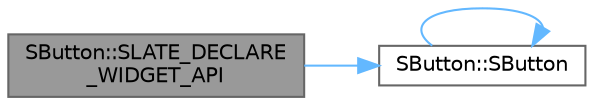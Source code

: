digraph "SButton::SLATE_DECLARE_WIDGET_API"
{
 // INTERACTIVE_SVG=YES
 // LATEX_PDF_SIZE
  bgcolor="transparent";
  edge [fontname=Helvetica,fontsize=10,labelfontname=Helvetica,labelfontsize=10];
  node [fontname=Helvetica,fontsize=10,shape=box,height=0.2,width=0.4];
  rankdir="LR";
  Node1 [id="Node000001",label="SButton::SLATE_DECLARE\l_WIDGET_API",height=0.2,width=0.4,color="gray40", fillcolor="grey60", style="filled", fontcolor="black",tooltip=" "];
  Node1 -> Node2 [id="edge1_Node000001_Node000002",color="steelblue1",style="solid",tooltip=" "];
  Node2 [id="Node000002",label="SButton::SButton",height=0.2,width=0.4,color="grey40", fillcolor="white", style="filled",URL="$d7/d3f/classSButton.html#a9b05517d2876d94434d8dfc52498619b",tooltip="Sets the rules to use for determining whether the button was clicked."];
  Node2 -> Node2 [id="edge2_Node000002_Node000002",color="steelblue1",style="solid",tooltip=" "];
}
